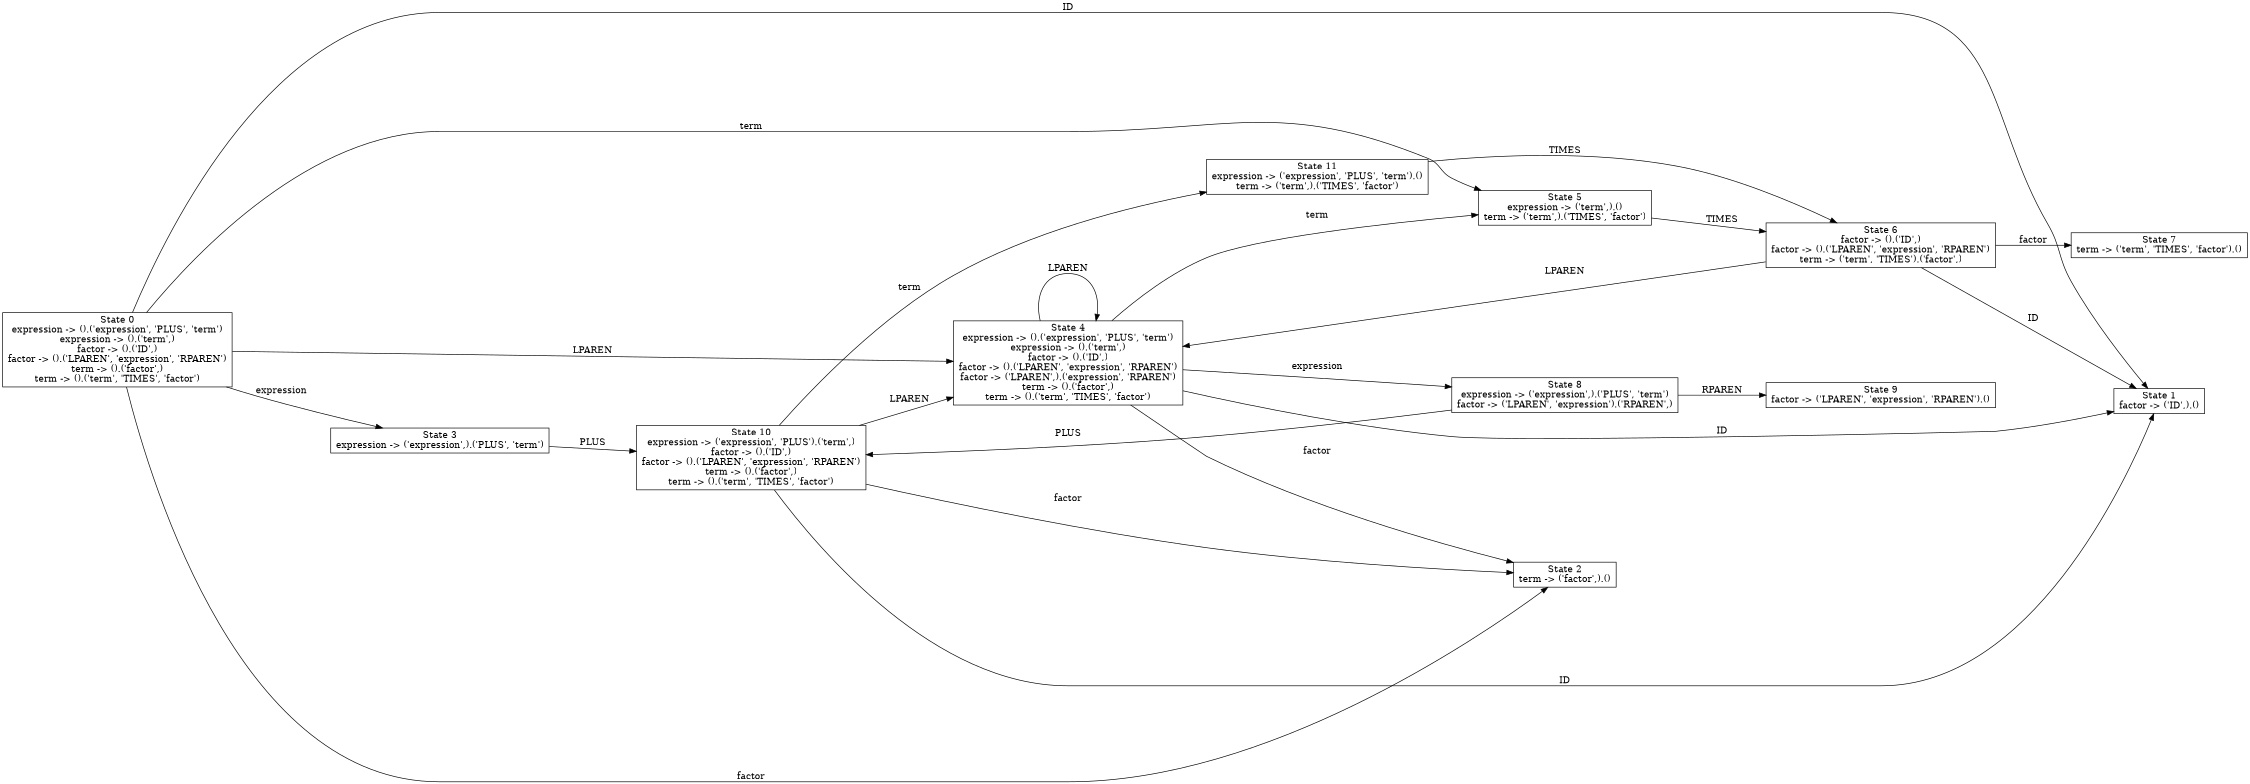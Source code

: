 digraph LR0 {
	rankdir=LR size="15,10"
	fontsize=14
	ranksep=1
	nodesep=1
	0 [label="State 0
expression -> ().('expression', 'PLUS', 'term')
expression -> ().('term',)
factor -> ().('ID',)
factor -> ().('LPAREN', 'expression', 'RPAREN')
term -> ().('factor',)
term -> ().('term', 'TIMES', 'factor')" shape=rectangle]
	1 [label="State 1
factor -> ('ID',).()" shape=rectangle]
	2 [label="State 2
term -> ('factor',).()" shape=rectangle]
	3 [label="State 3
expression -> ('expression',).('PLUS', 'term')" shape=rectangle]
	4 [label="State 4
expression -> ().('expression', 'PLUS', 'term')
expression -> ().('term',)
factor -> ().('ID',)
factor -> ().('LPAREN', 'expression', 'RPAREN')
factor -> ('LPAREN',).('expression', 'RPAREN')
term -> ().('factor',)
term -> ().('term', 'TIMES', 'factor')" shape=rectangle]
	5 [label="State 5
expression -> ('term',).()
term -> ('term',).('TIMES', 'factor')" shape=rectangle]
	6 [label="State 6
factor -> ().('ID',)
factor -> ().('LPAREN', 'expression', 'RPAREN')
term -> ('term', 'TIMES').('factor',)" shape=rectangle]
	7 [label="State 7
term -> ('term', 'TIMES', 'factor').()" shape=rectangle]
	8 [label="State 8
expression -> ('expression',).('PLUS', 'term')
factor -> ('LPAREN', 'expression').('RPAREN',)" shape=rectangle]
	9 [label="State 9
factor -> ('LPAREN', 'expression', 'RPAREN').()" shape=rectangle]
	10 [label="State 10
expression -> ('expression', 'PLUS').('term',)
factor -> ().('ID',)
factor -> ().('LPAREN', 'expression', 'RPAREN')
term -> ().('factor',)
term -> ().('term', 'TIMES', 'factor')" shape=rectangle]
	11 [label="State 11
expression -> ('expression', 'PLUS', 'term').()
term -> ('term',).('TIMES', 'factor')" shape=rectangle]
	0 -> 1 [label=ID]
	0 -> 4 [label=LPAREN]
	0 -> 3 [label=expression]
	0 -> 2 [label=factor]
	0 -> 5 [label=term]
	3 -> 10 [label=PLUS]
	4 -> 1 [label=ID]
	4 -> 4 [label=LPAREN]
	4 -> 8 [label=expression]
	4 -> 2 [label=factor]
	4 -> 5 [label=term]
	5 -> 6 [label=TIMES]
	6 -> 1 [label=ID]
	6 -> 4 [label=LPAREN]
	6 -> 7 [label=factor]
	8 -> 10 [label=PLUS]
	8 -> 9 [label=RPAREN]
	10 -> 1 [label=ID]
	10 -> 4 [label=LPAREN]
	10 -> 2 [label=factor]
	10 -> 11 [label=term]
	11 -> 6 [label=TIMES]
}
